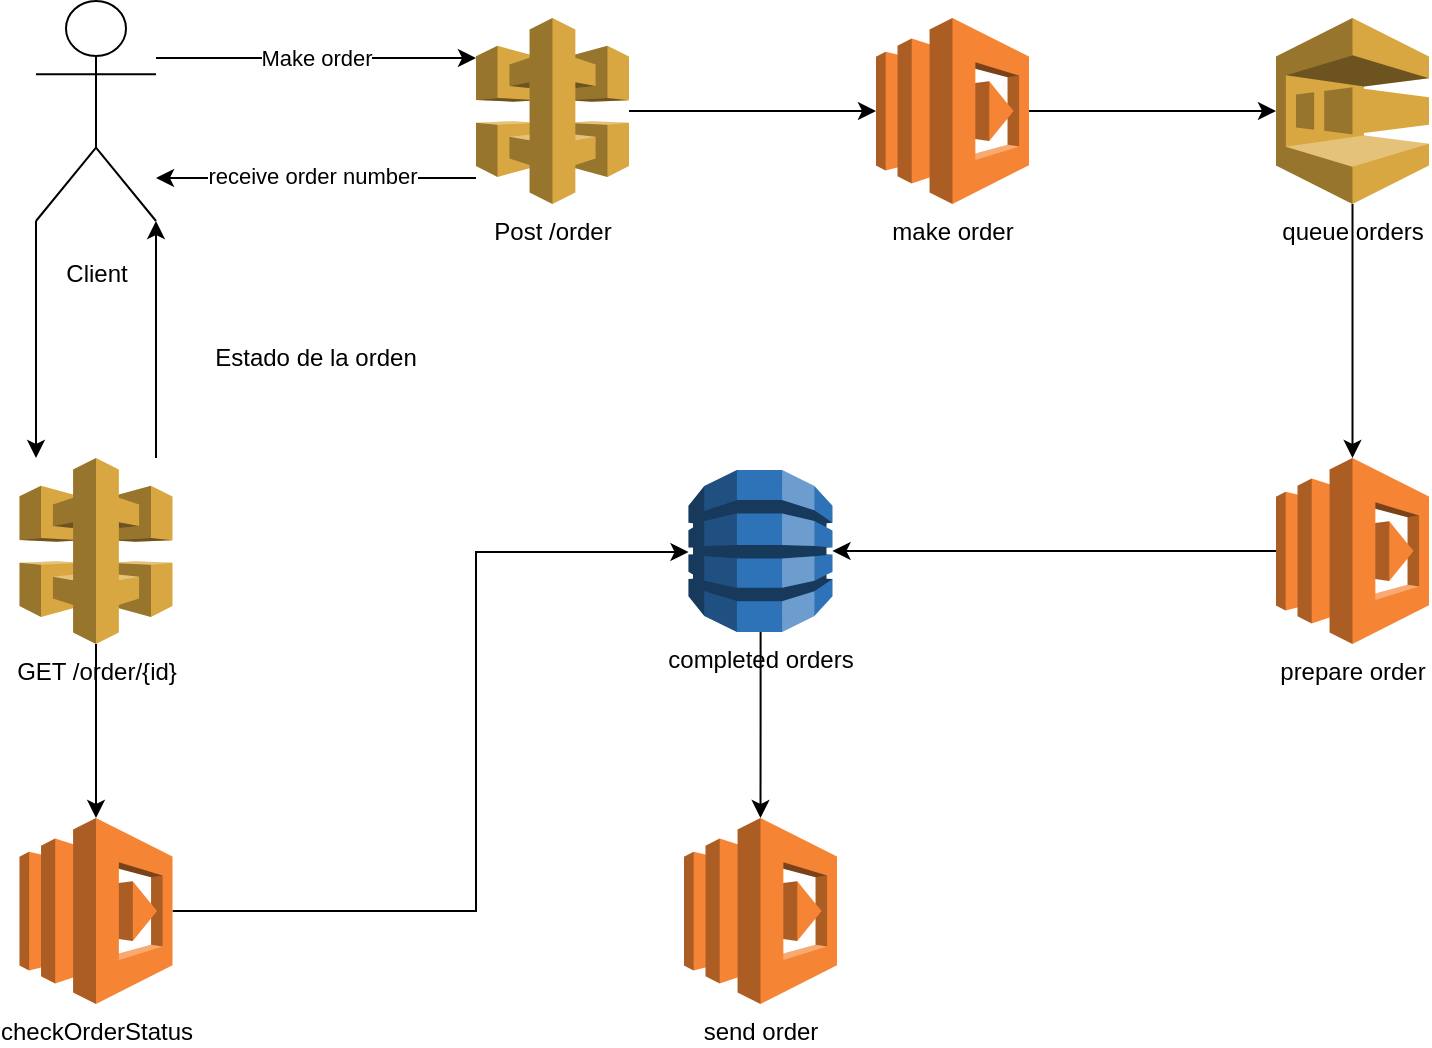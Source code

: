 <mxfile version="13.0.9">
    <diagram id="iRrZntGE9syO8c-NlKeN" name="Page-1">
        <mxGraphModel dx="992" dy="578" grid="1" gridSize="10" guides="1" tooltips="1" connect="1" arrows="1" fold="1" page="1" pageScale="1" pageWidth="827" pageHeight="1169" math="0" shadow="0">
            <root>
                <mxCell id="0"/>
                <mxCell id="1" parent="0"/>
                <mxCell id="14" style="edgeStyle=orthogonalEdgeStyle;rounded=0;orthogonalLoop=1;jettySize=auto;html=1;entryX=0;entryY=0.5;entryDx=0;entryDy=0;entryPerimeter=0;" parent="1" source="3" target="13" edge="1">
                    <mxGeometry relative="1" as="geometry"/>
                </mxCell>
                <mxCell id="3" value="make order" style="outlineConnect=0;dashed=0;verticalLabelPosition=bottom;verticalAlign=top;align=center;html=1;shape=mxgraph.aws3.lambda;fillColor=#F58534;gradientColor=none;" parent="1" vertex="1">
                    <mxGeometry x="510" y="50" width="76.5" height="93" as="geometry"/>
                </mxCell>
                <mxCell id="12" style="edgeStyle=orthogonalEdgeStyle;rounded=0;orthogonalLoop=1;jettySize=auto;html=1;" parent="1" source="4" target="3" edge="1">
                    <mxGeometry relative="1" as="geometry"/>
                </mxCell>
                <mxCell id="17" style="edgeStyle=orthogonalEdgeStyle;rounded=0;orthogonalLoop=1;jettySize=auto;html=1;" parent="1" source="4" target="9" edge="1">
                    <mxGeometry relative="1" as="geometry">
                        <Array as="points">
                            <mxPoint x="230" y="130"/>
                            <mxPoint x="230" y="130"/>
                        </Array>
                    </mxGeometry>
                </mxCell>
                <mxCell id="18" value="receive order number" style="edgeLabel;html=1;align=center;verticalAlign=middle;resizable=0;points=[];" parent="17" vertex="1" connectable="0">
                    <mxGeometry x="0.033" y="-1" relative="1" as="geometry">
                        <mxPoint as="offset"/>
                    </mxGeometry>
                </mxCell>
                <mxCell id="4" value="Post /order" style="outlineConnect=0;dashed=0;verticalLabelPosition=bottom;verticalAlign=top;align=center;html=1;shape=mxgraph.aws3.api_gateway;fillColor=#D9A741;gradientColor=none;" parent="1" vertex="1">
                    <mxGeometry x="310" y="50" width="76.5" height="93" as="geometry"/>
                </mxCell>
                <mxCell id="10" value="Make order" style="edgeStyle=orthogonalEdgeStyle;rounded=0;orthogonalLoop=1;jettySize=auto;html=1;" parent="1" source="9" target="4" edge="1">
                    <mxGeometry relative="1" as="geometry">
                        <Array as="points">
                            <mxPoint x="280" y="70"/>
                            <mxPoint x="280" y="70"/>
                        </Array>
                    </mxGeometry>
                </mxCell>
                <mxCell id="34" style="edgeStyle=orthogonalEdgeStyle;rounded=0;orthogonalLoop=1;jettySize=auto;html=1;" edge="1" parent="1" source="9" target="32">
                    <mxGeometry relative="1" as="geometry">
                        <Array as="points">
                            <mxPoint x="90" y="220"/>
                            <mxPoint x="90" y="220"/>
                        </Array>
                    </mxGeometry>
                </mxCell>
                <mxCell id="9" value="&lt;p&gt;&lt;span style=&quot;&quot;&gt;Client&lt;/span&gt;&lt;/p&gt;" style="shape=umlActor;verticalLabelPosition=bottom;labelBackgroundColor=none;verticalAlign=top;html=1;outlineConnect=0;" parent="1" vertex="1">
                    <mxGeometry x="90" y="41.5" width="60" height="110" as="geometry"/>
                </mxCell>
                <mxCell id="16" style="edgeStyle=orthogonalEdgeStyle;rounded=0;orthogonalLoop=1;jettySize=auto;html=1;" parent="1" source="13" target="15" edge="1">
                    <mxGeometry relative="1" as="geometry"/>
                </mxCell>
                <mxCell id="13" value="queue orders" style="outlineConnect=0;dashed=0;verticalLabelPosition=bottom;verticalAlign=top;align=center;html=1;shape=mxgraph.aws3.sqs;fillColor=#D9A741;gradientColor=none;" parent="1" vertex="1">
                    <mxGeometry x="710" y="50" width="76.5" height="93" as="geometry"/>
                </mxCell>
                <mxCell id="21" style="edgeStyle=orthogonalEdgeStyle;rounded=0;orthogonalLoop=1;jettySize=auto;html=1;" parent="1" source="15" target="20" edge="1">
                    <mxGeometry relative="1" as="geometry"/>
                </mxCell>
                <mxCell id="15" value="prepare order" style="outlineConnect=0;dashed=0;verticalLabelPosition=bottom;verticalAlign=top;align=center;html=1;shape=mxgraph.aws3.lambda;fillColor=#F58534;gradientColor=none;" parent="1" vertex="1">
                    <mxGeometry x="710" y="270" width="76.5" height="93" as="geometry"/>
                </mxCell>
                <mxCell id="23" style="edgeStyle=orthogonalEdgeStyle;rounded=0;orthogonalLoop=1;jettySize=auto;html=1;" parent="1" source="20" target="22" edge="1">
                    <mxGeometry relative="1" as="geometry"/>
                </mxCell>
                <mxCell id="20" value="completed orders" style="outlineConnect=0;dashed=0;verticalLabelPosition=bottom;verticalAlign=top;align=center;html=1;shape=mxgraph.aws3.dynamo_db;fillColor=#2E73B8;gradientColor=none;" parent="1" vertex="1">
                    <mxGeometry x="416.25" y="276" width="72" height="81" as="geometry"/>
                </mxCell>
                <mxCell id="22" value="send order" style="outlineConnect=0;dashed=0;verticalLabelPosition=bottom;verticalAlign=top;align=center;html=1;shape=mxgraph.aws3.lambda;fillColor=#F58534;gradientColor=none;" parent="1" vertex="1">
                    <mxGeometry x="414" y="450" width="76.5" height="93" as="geometry"/>
                </mxCell>
                <mxCell id="35" style="edgeStyle=orthogonalEdgeStyle;rounded=0;orthogonalLoop=1;jettySize=auto;html=1;" edge="1" parent="1" source="32" target="9">
                    <mxGeometry relative="1" as="geometry">
                        <Array as="points">
                            <mxPoint x="150" y="211"/>
                            <mxPoint x="150" y="211"/>
                        </Array>
                    </mxGeometry>
                </mxCell>
                <mxCell id="38" style="edgeStyle=orthogonalEdgeStyle;rounded=0;orthogonalLoop=1;jettySize=auto;html=1;" edge="1" parent="1" source="32" target="33">
                    <mxGeometry relative="1" as="geometry"/>
                </mxCell>
                <mxCell id="32" value="GET /order/{id}" style="outlineConnect=0;dashed=0;verticalLabelPosition=bottom;verticalAlign=top;align=center;html=1;shape=mxgraph.aws3.api_gateway;fillColor=#D9A741;gradientColor=none;" vertex="1" parent="1">
                    <mxGeometry x="81.75" y="270" width="76.5" height="93" as="geometry"/>
                </mxCell>
                <mxCell id="39" style="edgeStyle=orthogonalEdgeStyle;rounded=0;orthogonalLoop=1;jettySize=auto;html=1;" edge="1" parent="1" source="33" target="20">
                    <mxGeometry relative="1" as="geometry">
                        <Array as="points">
                            <mxPoint x="310" y="497"/>
                            <mxPoint x="310" y="317"/>
                        </Array>
                    </mxGeometry>
                </mxCell>
                <mxCell id="33" value="checkOrderStatus" style="outlineConnect=0;dashed=0;verticalLabelPosition=bottom;verticalAlign=top;align=center;html=1;shape=mxgraph.aws3.lambda;fillColor=#F58534;gradientColor=none;" vertex="1" parent="1">
                    <mxGeometry x="81.75" y="450" width="76.5" height="93" as="geometry"/>
                </mxCell>
                <mxCell id="36" value="Estado de la orden" style="text;html=1;strokeColor=none;fillColor=none;align=center;verticalAlign=middle;whiteSpace=wrap;rounded=0;labelBackgroundColor=none;" vertex="1" parent="1">
                    <mxGeometry x="170" y="210" width="120" height="20" as="geometry"/>
                </mxCell>
            </root>
        </mxGraphModel>
    </diagram>
</mxfile>